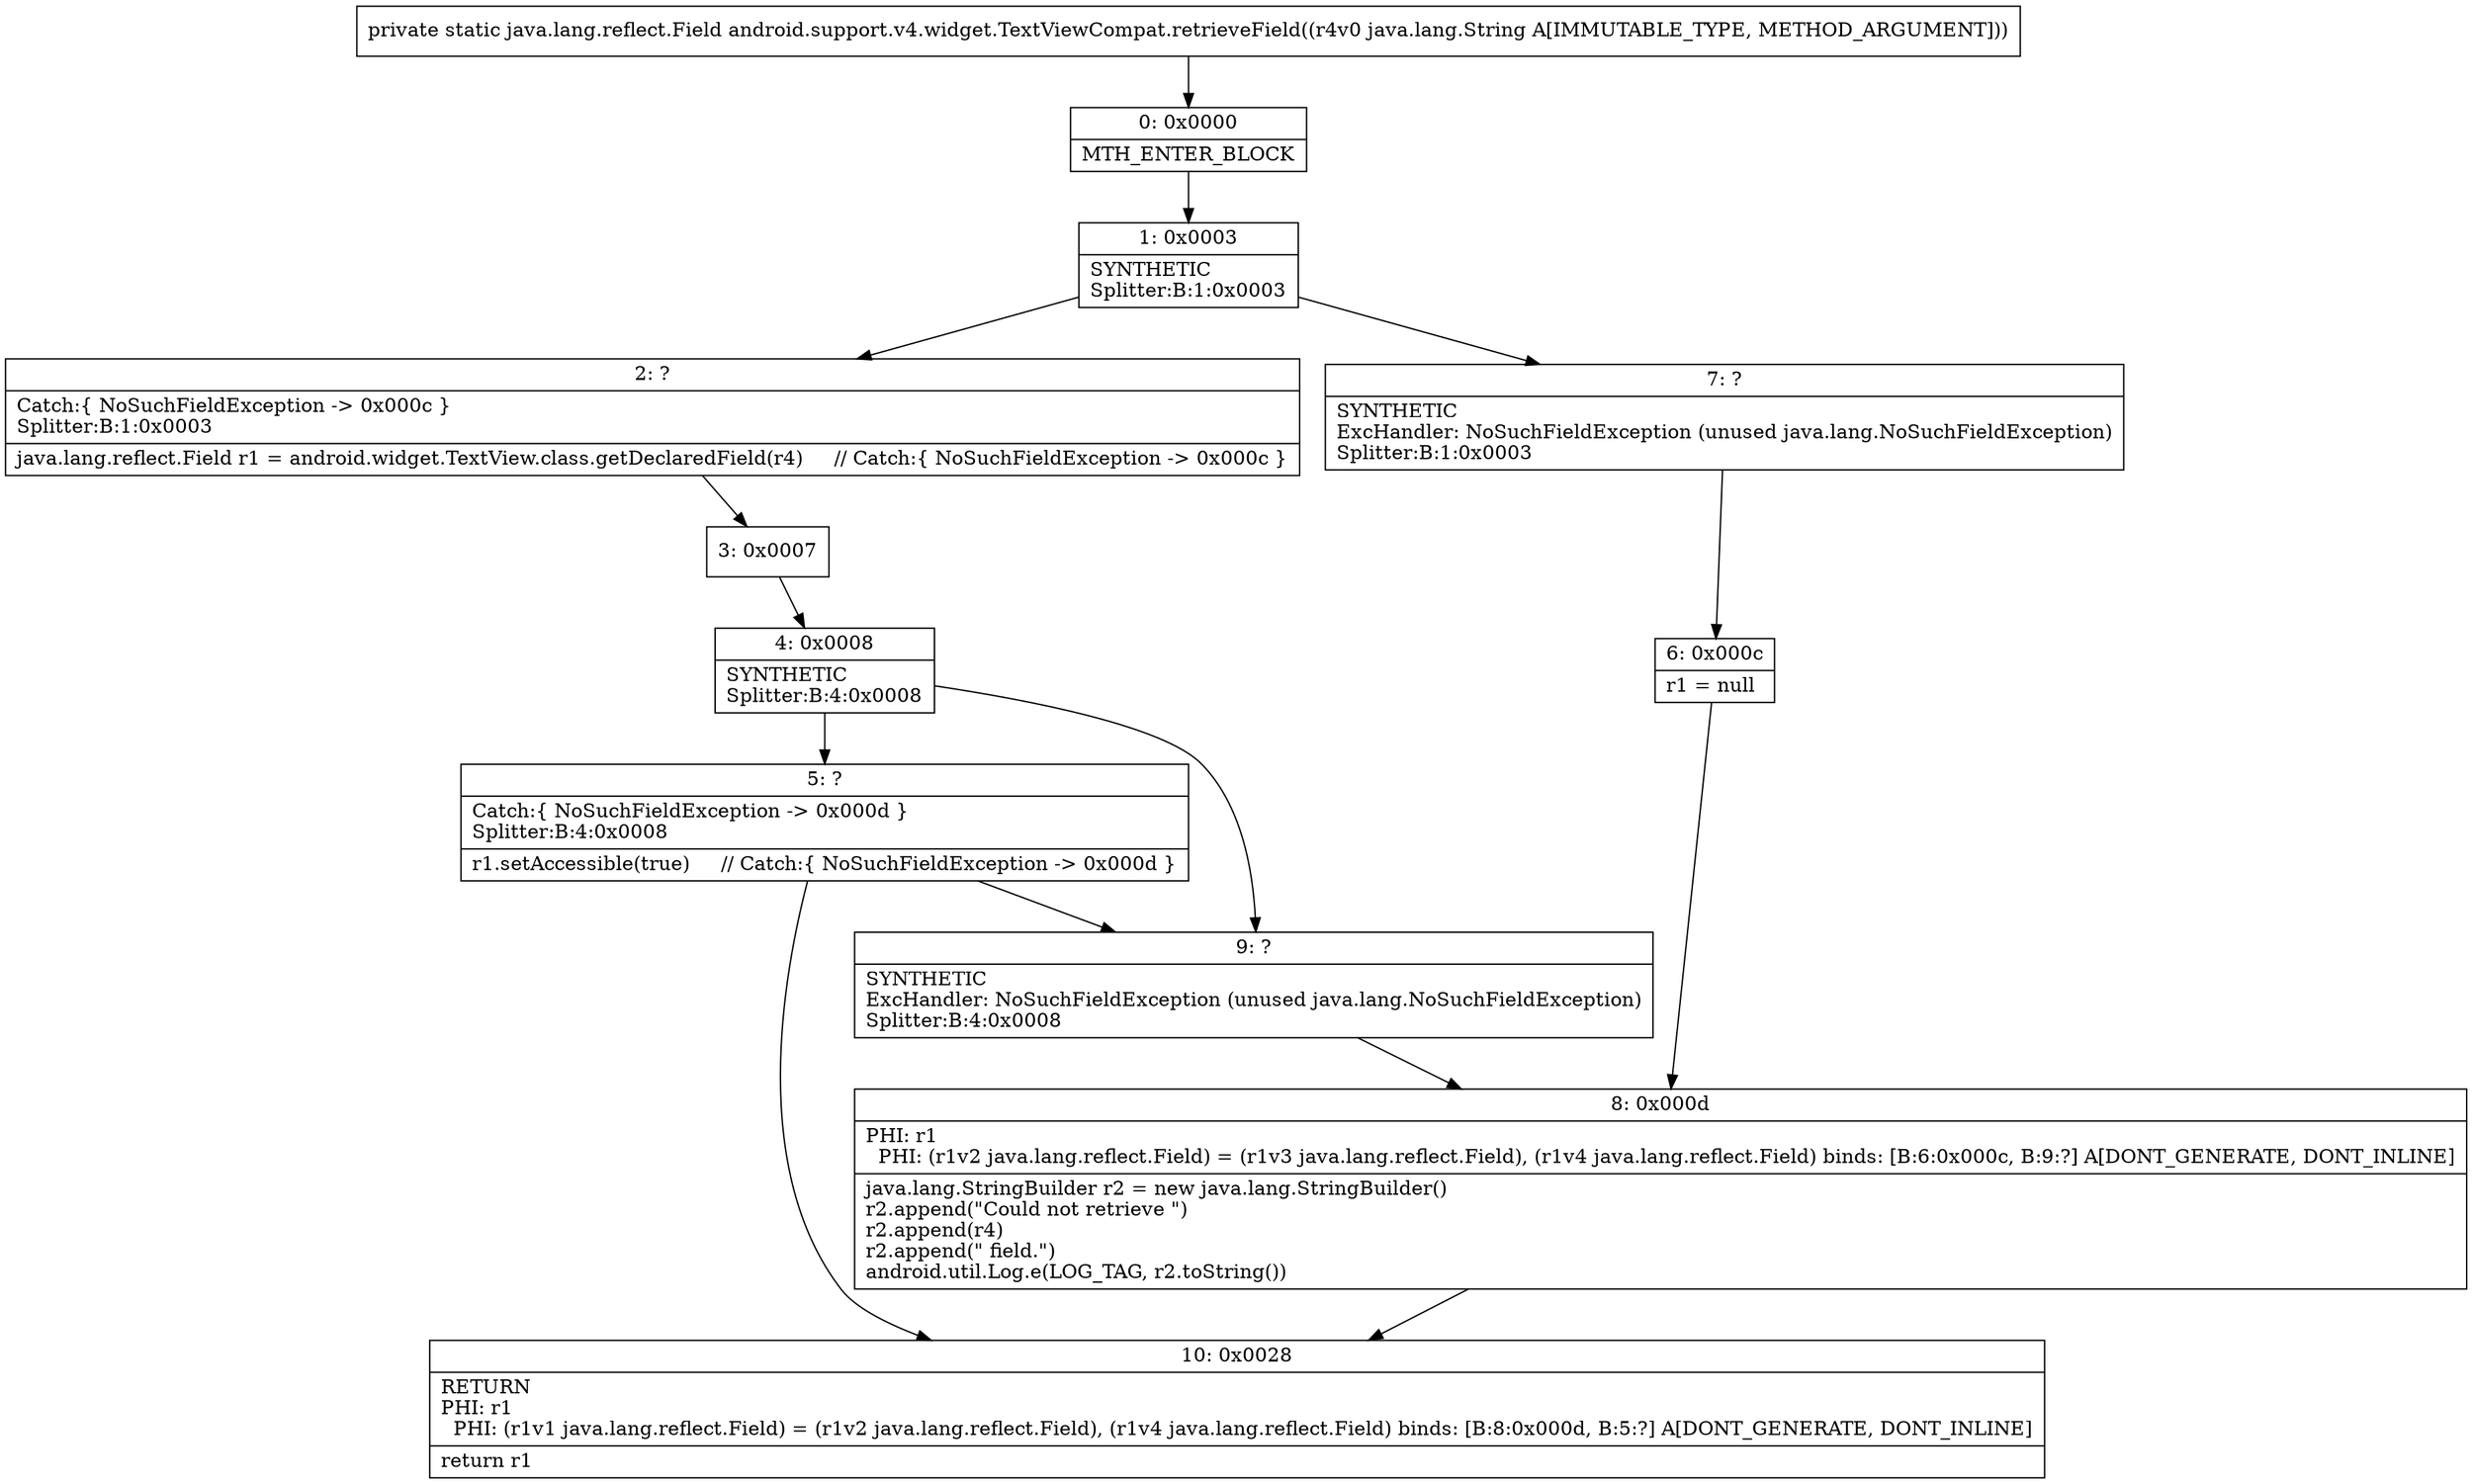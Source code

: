 digraph "CFG forandroid.support.v4.widget.TextViewCompat.retrieveField(Ljava\/lang\/String;)Ljava\/lang\/reflect\/Field;" {
Node_0 [shape=record,label="{0\:\ 0x0000|MTH_ENTER_BLOCK\l}"];
Node_1 [shape=record,label="{1\:\ 0x0003|SYNTHETIC\lSplitter:B:1:0x0003\l}"];
Node_2 [shape=record,label="{2\:\ ?|Catch:\{ NoSuchFieldException \-\> 0x000c \}\lSplitter:B:1:0x0003\l|java.lang.reflect.Field r1 = android.widget.TextView.class.getDeclaredField(r4)     \/\/ Catch:\{ NoSuchFieldException \-\> 0x000c \}\l}"];
Node_3 [shape=record,label="{3\:\ 0x0007}"];
Node_4 [shape=record,label="{4\:\ 0x0008|SYNTHETIC\lSplitter:B:4:0x0008\l}"];
Node_5 [shape=record,label="{5\:\ ?|Catch:\{ NoSuchFieldException \-\> 0x000d \}\lSplitter:B:4:0x0008\l|r1.setAccessible(true)     \/\/ Catch:\{ NoSuchFieldException \-\> 0x000d \}\l}"];
Node_6 [shape=record,label="{6\:\ 0x000c|r1 = null\l}"];
Node_7 [shape=record,label="{7\:\ ?|SYNTHETIC\lExcHandler: NoSuchFieldException (unused java.lang.NoSuchFieldException)\lSplitter:B:1:0x0003\l}"];
Node_8 [shape=record,label="{8\:\ 0x000d|PHI: r1 \l  PHI: (r1v2 java.lang.reflect.Field) = (r1v3 java.lang.reflect.Field), (r1v4 java.lang.reflect.Field) binds: [B:6:0x000c, B:9:?] A[DONT_GENERATE, DONT_INLINE]\l|java.lang.StringBuilder r2 = new java.lang.StringBuilder()\lr2.append(\"Could not retrieve \")\lr2.append(r4)\lr2.append(\" field.\")\landroid.util.Log.e(LOG_TAG, r2.toString())\l}"];
Node_9 [shape=record,label="{9\:\ ?|SYNTHETIC\lExcHandler: NoSuchFieldException (unused java.lang.NoSuchFieldException)\lSplitter:B:4:0x0008\l}"];
Node_10 [shape=record,label="{10\:\ 0x0028|RETURN\lPHI: r1 \l  PHI: (r1v1 java.lang.reflect.Field) = (r1v2 java.lang.reflect.Field), (r1v4 java.lang.reflect.Field) binds: [B:8:0x000d, B:5:?] A[DONT_GENERATE, DONT_INLINE]\l|return r1\l}"];
MethodNode[shape=record,label="{private static java.lang.reflect.Field android.support.v4.widget.TextViewCompat.retrieveField((r4v0 java.lang.String A[IMMUTABLE_TYPE, METHOD_ARGUMENT])) }"];
MethodNode -> Node_0;
Node_0 -> Node_1;
Node_1 -> Node_2;
Node_1 -> Node_7;
Node_2 -> Node_3;
Node_3 -> Node_4;
Node_4 -> Node_5;
Node_4 -> Node_9;
Node_5 -> Node_9;
Node_5 -> Node_10;
Node_6 -> Node_8;
Node_7 -> Node_6;
Node_8 -> Node_10;
Node_9 -> Node_8;
}

